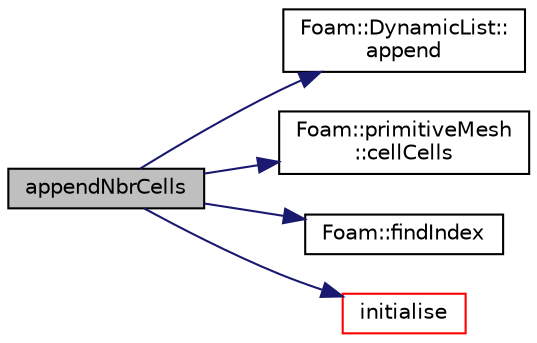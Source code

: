 digraph "appendNbrCells"
{
  bgcolor="transparent";
  edge [fontname="Helvetica",fontsize="10",labelfontname="Helvetica",labelfontsize="10"];
  node [fontname="Helvetica",fontsize="10",shape=record];
  rankdir="LR";
  Node518 [label="appendNbrCells",height=0.2,width=0.4,color="black", fillcolor="grey75", style="filled", fontcolor="black"];
  Node518 -> Node519 [color="midnightblue",fontsize="10",style="solid",fontname="Helvetica"];
  Node519 [label="Foam::DynamicList::\lappend",height=0.2,width=0.4,color="black",URL="$a27005.html#a7b67b42af715604376ad63a681dee6d8",tooltip="Append an element at the end of the list. "];
  Node518 -> Node520 [color="midnightblue",fontsize="10",style="solid",fontname="Helvetica"];
  Node520 [label="Foam::primitiveMesh\l::cellCells",height=0.2,width=0.4,color="black",URL="$a28685.html#aa451204f8a629faae656d418f0fcc3f9"];
  Node518 -> Node521 [color="midnightblue",fontsize="10",style="solid",fontname="Helvetica"];
  Node521 [label="Foam::findIndex",height=0.2,width=0.4,color="black",URL="$a21851.html#ac16695f83f370df159eed19f92d095fb",tooltip="Find first occurence of given element and return index,. "];
  Node518 -> Node522 [color="midnightblue",fontsize="10",style="solid",fontname="Helvetica"];
  Node522 [label="initialise",height=0.2,width=0.4,color="red",URL="$a30513.html#ad5289104094ec3346024edd247ce0c79"];
}
